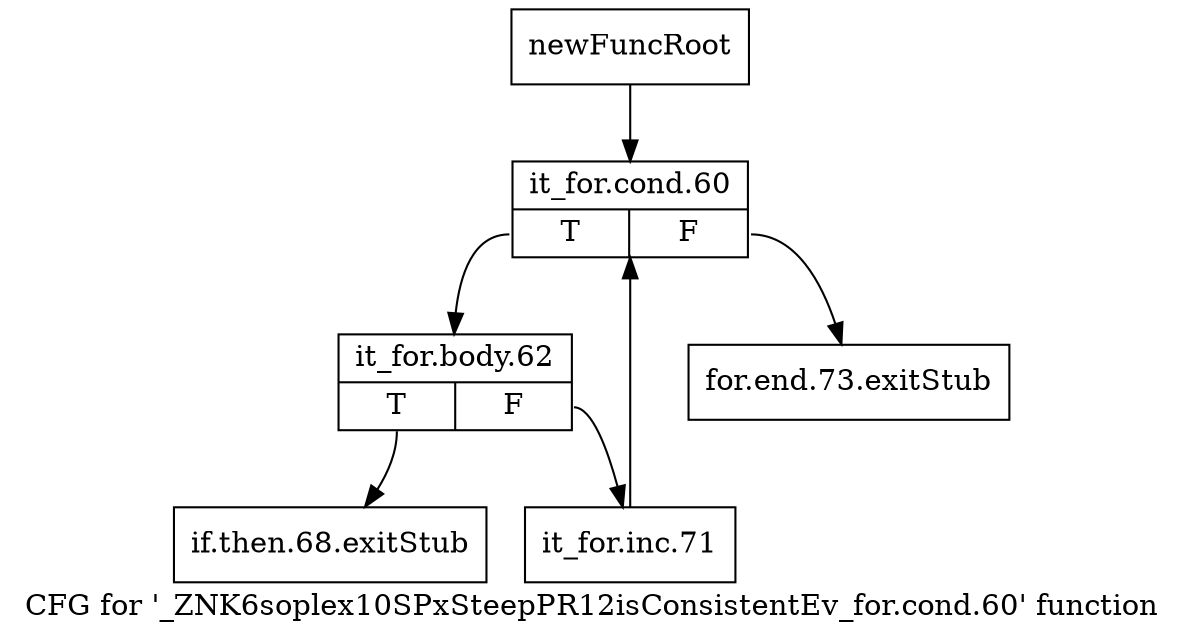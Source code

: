 digraph "CFG for '_ZNK6soplex10SPxSteepPR12isConsistentEv_for.cond.60' function" {
	label="CFG for '_ZNK6soplex10SPxSteepPR12isConsistentEv_for.cond.60' function";

	Node0x2f26ba0 [shape=record,label="{newFuncRoot}"];
	Node0x2f26ba0 -> Node0x2f26c90;
	Node0x2f26bf0 [shape=record,label="{for.end.73.exitStub}"];
	Node0x2f26c40 [shape=record,label="{if.then.68.exitStub}"];
	Node0x2f26c90 [shape=record,label="{it_for.cond.60|{<s0>T|<s1>F}}"];
	Node0x2f26c90:s0 -> Node0x2f26ce0;
	Node0x2f26c90:s1 -> Node0x2f26bf0;
	Node0x2f26ce0 [shape=record,label="{it_for.body.62|{<s0>T|<s1>F}}"];
	Node0x2f26ce0:s0 -> Node0x2f26c40;
	Node0x2f26ce0:s1 -> Node0x2f26d30;
	Node0x2f26d30 [shape=record,label="{it_for.inc.71}"];
	Node0x2f26d30 -> Node0x2f26c90;
}
